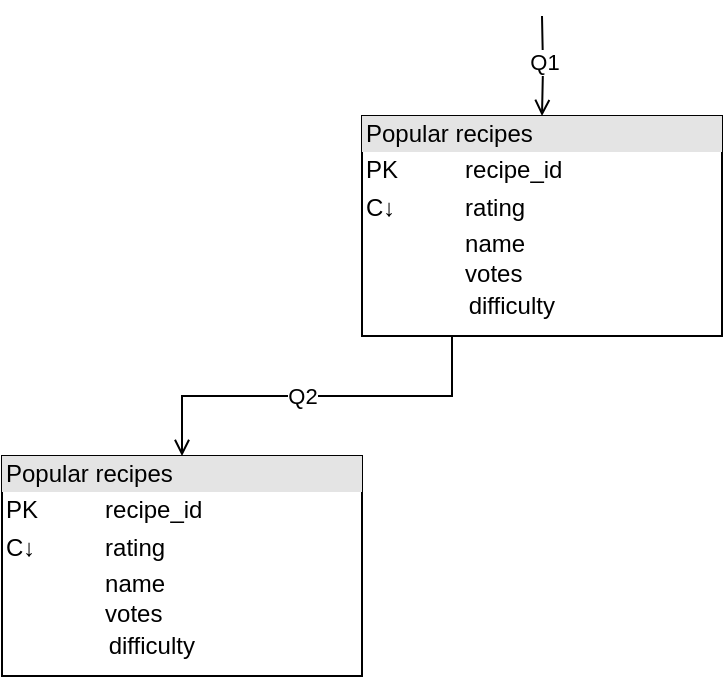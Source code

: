 <mxfile version="23.0.2" type="device">
  <diagram name="Page-1" id="6hwKLDNWwuWOvuHqGDfw">
    <mxGraphModel dx="568" dy="207" grid="1" gridSize="10" guides="1" tooltips="1" connect="1" arrows="1" fold="1" page="1" pageScale="1" pageWidth="850" pageHeight="1100" math="0" shadow="0">
      <root>
        <mxCell id="0" />
        <mxCell id="1" parent="0" />
        <mxCell id="nQAajFK6sMxwmJUlGg3Z-5" value="&lt;div style=&quot;box-sizing:border-box;width:100%;background:#e4e4e4;padding:2px;&quot;&gt;Popular recipes&lt;/div&gt;&lt;table style=&quot;width:100%;font-size:1em;&quot; cellpadding=&quot;2&quot; cellspacing=&quot;0&quot;&gt;&lt;tbody&gt;&lt;tr&gt;&lt;td&gt;PK&lt;/td&gt;&lt;td&gt;recipe_id&lt;/td&gt;&lt;/tr&gt;&lt;tr&gt;&lt;td&gt;C↓&lt;/td&gt;&lt;td&gt;rating&lt;/td&gt;&lt;/tr&gt;&lt;tr&gt;&lt;td&gt;&lt;/td&gt;&lt;td&gt;name&lt;br&gt;votes&lt;/td&gt;&lt;/tr&gt;&lt;/tbody&gt;&lt;/table&gt;&lt;span style=&quot;white-space: pre;&quot;&gt;&#x9;&lt;/span&gt;&lt;span style=&quot;white-space: pre;&quot;&gt;&#x9;&lt;/span&gt;difficulty" style="verticalAlign=top;align=left;overflow=fill;html=1;whiteSpace=wrap;" vertex="1" parent="1">
          <mxGeometry x="190" y="60" width="180" height="110" as="geometry" />
        </mxCell>
        <mxCell id="nQAajFK6sMxwmJUlGg3Z-6" style="edgeStyle=orthogonalEdgeStyle;rounded=0;orthogonalLoop=1;jettySize=auto;html=1;endArrow=open;endFill=0;entryX=0.5;entryY=0;entryDx=0;entryDy=0;" edge="1" parent="1" target="nQAajFK6sMxwmJUlGg3Z-5">
          <mxGeometry relative="1" as="geometry">
            <mxPoint x="280" y="60" as="targetPoint" />
            <mxPoint x="280" y="10" as="sourcePoint" />
          </mxGeometry>
        </mxCell>
        <mxCell id="nQAajFK6sMxwmJUlGg3Z-7" value="Q1" style="edgeLabel;html=1;align=center;verticalAlign=middle;resizable=0;points=[];fillColor=none;" vertex="1" connectable="0" parent="nQAajFK6sMxwmJUlGg3Z-6">
          <mxGeometry x="-0.118" relative="1" as="geometry">
            <mxPoint as="offset" />
          </mxGeometry>
        </mxCell>
        <mxCell id="nQAajFK6sMxwmJUlGg3Z-8" value="&lt;div style=&quot;box-sizing:border-box;width:100%;background:#e4e4e4;padding:2px;&quot;&gt;Popular recipes&lt;/div&gt;&lt;table style=&quot;width:100%;font-size:1em;&quot; cellpadding=&quot;2&quot; cellspacing=&quot;0&quot;&gt;&lt;tbody&gt;&lt;tr&gt;&lt;td&gt;PK&lt;/td&gt;&lt;td&gt;recipe_id&lt;/td&gt;&lt;/tr&gt;&lt;tr&gt;&lt;td&gt;C↓&lt;/td&gt;&lt;td&gt;rating&lt;/td&gt;&lt;/tr&gt;&lt;tr&gt;&lt;td&gt;&lt;/td&gt;&lt;td&gt;name&lt;br&gt;votes&lt;/td&gt;&lt;/tr&gt;&lt;/tbody&gt;&lt;/table&gt;&lt;span style=&quot;white-space: pre;&quot;&gt;&#x9;&lt;/span&gt;&lt;span style=&quot;white-space: pre;&quot;&gt;&#x9;&lt;/span&gt;difficulty" style="verticalAlign=top;align=left;overflow=fill;html=1;whiteSpace=wrap;" vertex="1" parent="1">
          <mxGeometry x="10" y="230" width="180" height="110" as="geometry" />
        </mxCell>
        <mxCell id="nQAajFK6sMxwmJUlGg3Z-9" style="edgeStyle=orthogonalEdgeStyle;rounded=0;orthogonalLoop=1;jettySize=auto;html=1;endArrow=open;endFill=0;exitX=0.25;exitY=1;exitDx=0;exitDy=0;entryX=0.5;entryY=0;entryDx=0;entryDy=0;" edge="1" parent="1" source="nQAajFK6sMxwmJUlGg3Z-5" target="nQAajFK6sMxwmJUlGg3Z-8">
          <mxGeometry relative="1" as="geometry">
            <mxPoint x="80" y="230" as="targetPoint" />
            <mxPoint x="230" y="180" as="sourcePoint" />
          </mxGeometry>
        </mxCell>
        <mxCell id="nQAajFK6sMxwmJUlGg3Z-10" value="Q2" style="edgeLabel;html=1;align=center;verticalAlign=middle;resizable=0;points=[];fillColor=none;" vertex="1" connectable="0" parent="nQAajFK6sMxwmJUlGg3Z-9">
          <mxGeometry x="-0.118" relative="1" as="geometry">
            <mxPoint x="-19" as="offset" />
          </mxGeometry>
        </mxCell>
      </root>
    </mxGraphModel>
  </diagram>
</mxfile>
